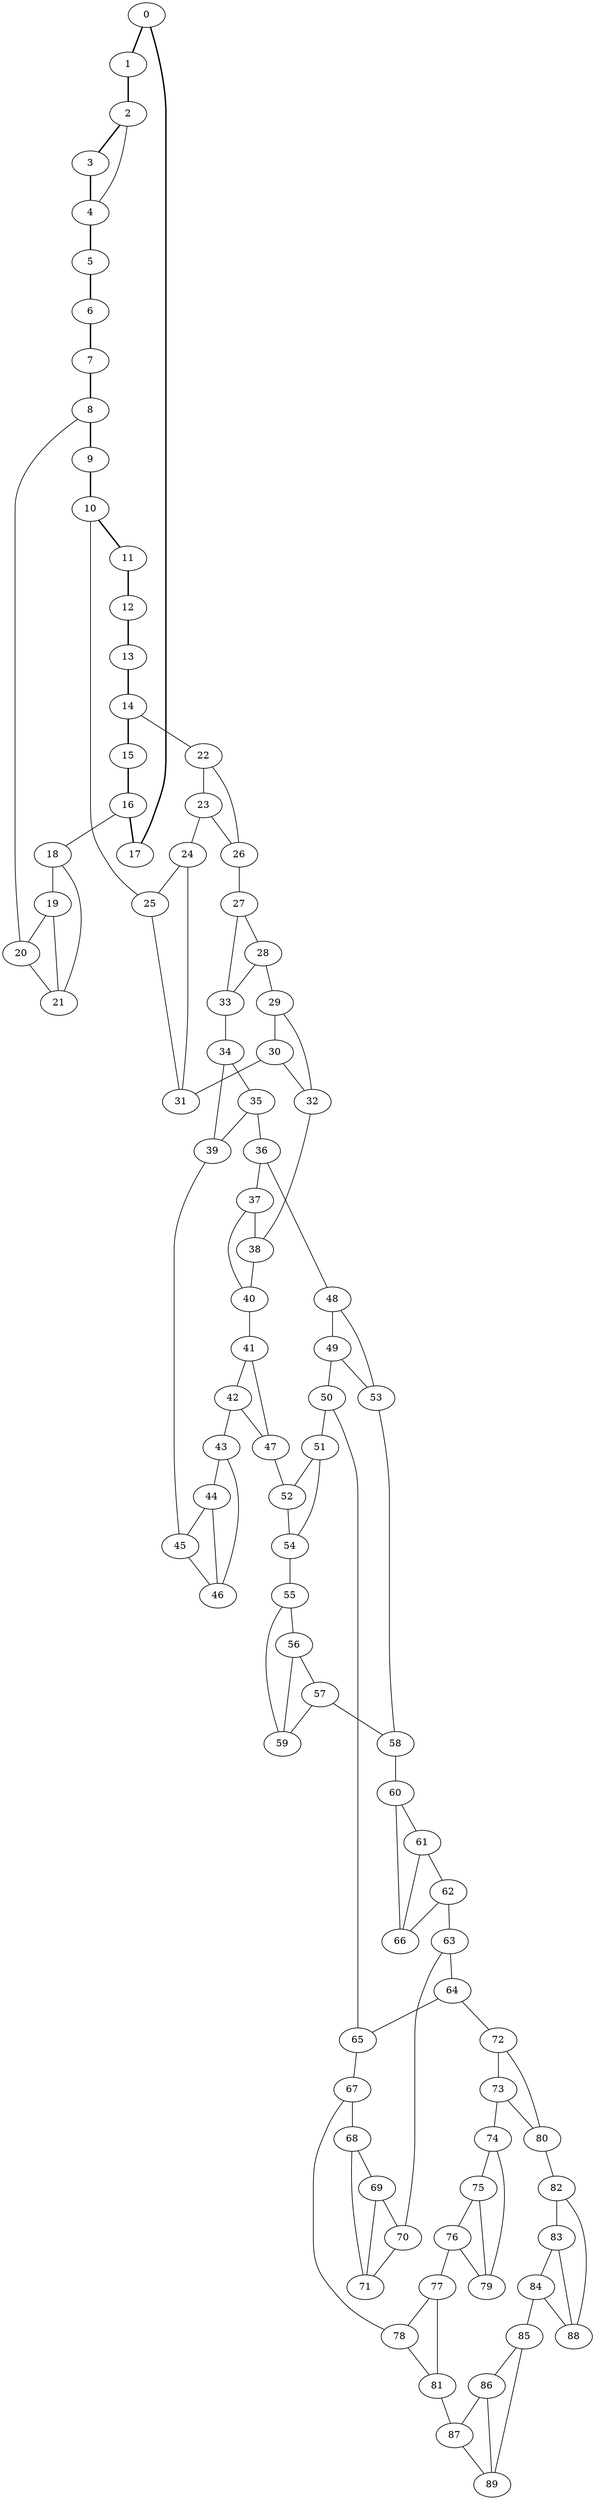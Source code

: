 //Inside of this graph isn't 3-connected
graph G {
0 [ pos = " 18.00,0.00!" ];
0 -- 1[style=bold];
0 -- 17[style=bold];
1 [ pos = " 16.91,6.16!" ];
1 -- 2[style=bold];
2 [ pos = " 13.79,11.57!" ];
2 -- 3[style=bold];
2 -- 4;
3 [ pos = " 9.00,15.59!" ];
3 -- 4[style=bold];
4 [ pos = " 3.13,17.73!" ];
4 -- 5[style=bold];
5 [ pos = " -3.13,17.73!" ];
5 -- 6[style=bold];
6 [ pos = " -9.00,15.59!" ];
6 -- 7[style=bold];
7 [ pos = " -13.79,11.57!" ];
7 -- 8[style=bold];
8 [ pos = " -16.91,6.16!" ];
8 -- 9[style=bold];
8 -- 20;
9 [ pos = " -18.00,0.00!" ];
9 -- 10[style=bold];
10 [ pos = " -16.91,-6.16!" ];
10 -- 11[style=bold];
10 -- 25;
11 [ pos = " -13.79,-11.57!" ];
11 -- 12[style=bold];
12 [ pos = " -9.00,-15.59!" ];
12 -- 13[style=bold];
13 [ pos = " -3.13,-17.73!" ];
13 -- 14[style=bold];
14 [ pos = " 3.13,-17.73!" ];
14 -- 15[style=bold];
14 -- 22;
15 [ pos = " 9.00,-15.59!" ];
15 -- 16[style=bold];
16 [ pos = " 13.79,-11.57!" ];
16 -- 17[style=bold];
16 -- 18;
17 [ pos = " 16.91,-6.16!" ];
18 -- 19;
18 -- 21;
19 -- 20;
19 -- 21;
20 -- 21;
22 -- 23;
22 -- 26;
23 -- 24;
23 -- 26;
24 -- 25;
24 -- 31;
25 -- 31;
26 -- 27;
27 -- 28;
27 -- 33;
28 -- 29;
28 -- 33;
29 -- 30;
29 -- 32;
30 -- 31;
30 -- 32;
32 -- 38;
33 -- 34;
34 -- 35;
34 -- 39;
35 -- 36;
35 -- 39;
36 -- 37;
36 -- 48;
37 -- 38;
37 -- 40;
38 -- 40;
39 -- 45;
40 -- 41;
41 -- 42;
41 -- 47;
42 -- 43;
42 -- 47;
43 -- 44;
43 -- 46;
44 -- 45;
44 -- 46;
45 -- 46;
47 -- 52;
48 -- 49;
48 -- 53;
49 -- 50;
49 -- 53;
50 -- 51;
50 -- 65;
51 -- 52;
51 -- 54;
52 -- 54;
53 -- 58;
54 -- 55;
55 -- 56;
55 -- 59;
56 -- 57;
56 -- 59;
57 -- 58;
57 -- 59;
58 -- 60;
60 -- 61;
60 -- 66;
61 -- 62;
61 -- 66;
62 -- 63;
62 -- 66;
63 -- 64;
63 -- 70;
64 -- 65;
64 -- 72;
65 -- 67;
67 -- 68;
67 -- 78;
68 -- 69;
68 -- 71;
69 -- 70;
69 -- 71;
70 -- 71;
72 -- 73;
72 -- 80;
73 -- 74;
73 -- 80;
74 -- 75;
74 -- 79;
75 -- 76;
75 -- 79;
76 -- 77;
76 -- 79;
77 -- 78;
77 -- 81;
78 -- 81;
80 -- 82;
81 -- 87;
82 -- 83;
82 -- 88;
83 -- 84;
83 -- 88;
84 -- 85;
84 -- 88;
85 -- 86;
85 -- 89;
86 -- 87;
86 -- 89;
87 -- 89;
}
